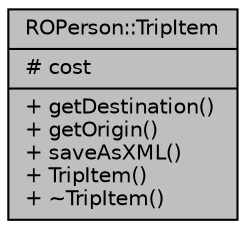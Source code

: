 digraph "ROPerson::TripItem"
{
  edge [fontname="Helvetica",fontsize="10",labelfontname="Helvetica",labelfontsize="10"];
  node [fontname="Helvetica",fontsize="10",shape=record];
  Node3 [label="{ROPerson::TripItem\n|# cost\l|+ getDestination()\l+ getOrigin()\l+ saveAsXML()\l+ TripItem()\l+ ~TripItem()\l}",height=0.2,width=0.4,color="black", fillcolor="grey75", style="filled", fontcolor="black"];
}

